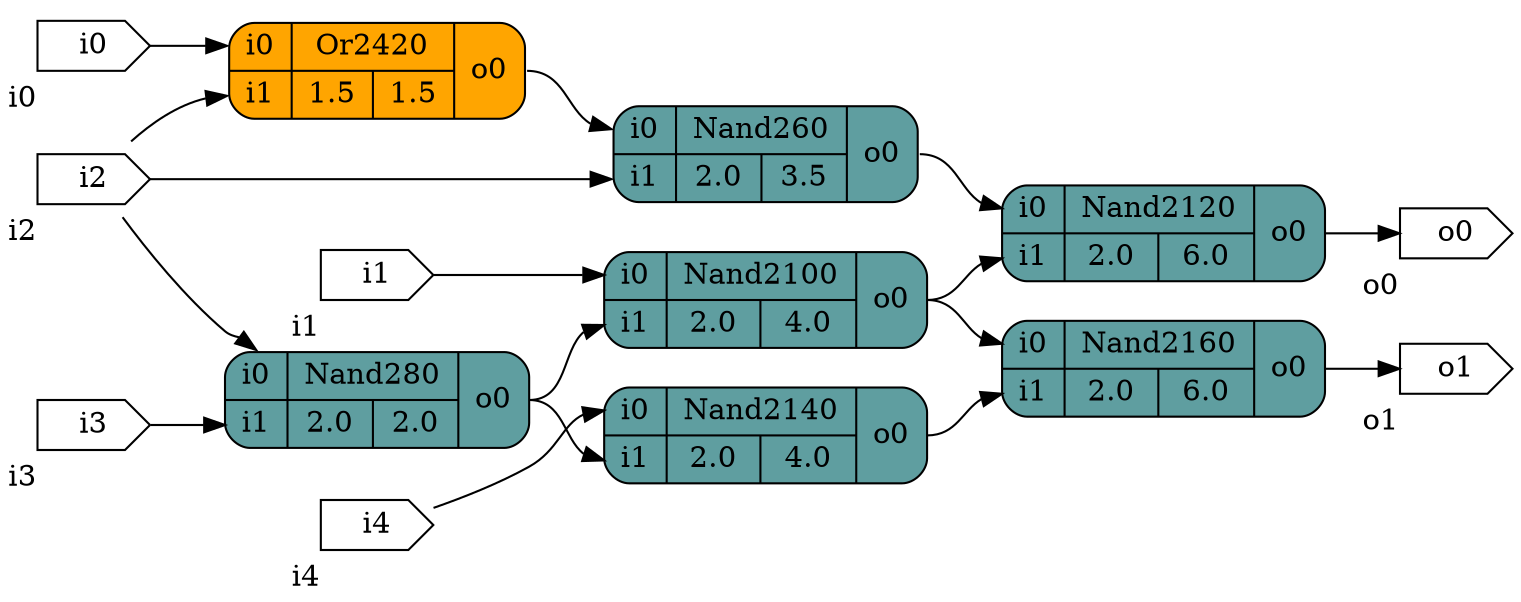 digraph circ_C17_altered {
		graph [rankdir = LR];
		Nand260[shape=record; style="rounded,filled"; fillcolor=cadetblue; label="{{<i0>i0|<i1>i1}|{Nand260|{2.0|3.5}}|{<o0>o0}}"]
		Nand280[shape=record; style="rounded,filled"; fillcolor=cadetblue; label="{{<i0>i0|<i1>i1}|{Nand280|{2.0|2.0}}|{<o0>o0}}"]
		Nand2100[shape=record; style="rounded,filled"; fillcolor=cadetblue; label="{{<i0>i0|<i1>i1}|{Nand2100|{2.0|4.0}}|{<o0>o0}}"]
		Nand2120[shape=record; style="rounded,filled"; fillcolor=cadetblue; label="{{<i0>i0|<i1>i1}|{Nand2120|{2.0|6.0}}|{<o0>o0}}"]
		Nand2140[shape=record; style="rounded,filled"; fillcolor=cadetblue; label="{{<i0>i0|<i1>i1}|{Nand2140|{2.0|4.0}}|{<o0>o0}}"]
		Nand2160[shape=record; style="rounded,filled"; fillcolor=cadetblue; label="{{<i0>i0|<i1>i1}|{Nand2160|{2.0|6.0}}|{<o0>o0}}"]
		Or2420[shape=record; style="rounded,filled"; fillcolor=orange1; label="{{<i0>i0|<i1>i1}|{Or2420|{1.5|1.5}}|{<o0>o0}}"]
		i0[shape=cds,xlabel="i0"]
		i1[shape=cds,xlabel="i1"]
		i2[shape=cds,xlabel="i2"]
		i3[shape=cds,xlabel="i3"]
		i4[shape=cds,xlabel="i4"]
		o0[shape=cds,xlabel="o0"]
		o1[shape=cds,xlabel="o1"]
		i0 -> Or2420:i0;
		i1 -> Nand2100:i0;
		i2 -> Nand260:i1;
		i2 -> Nand280:i0;
		i2 -> Or2420:i1;
		i3 -> Nand280:i1;
		i4 -> Nand2140:i0;
		Nand260:o0 -> Nand2120:i0;
		Nand280:o0 -> Nand2100:i1;
		Nand280:o0 -> Nand2140:i1;
		Nand2100:o0 -> Nand2120:i1;
		Nand2100:o0 -> Nand2160:i0;
		Nand2120:o0 -> o0;
		Nand2140:o0 -> Nand2160:i1;
		Nand2160:o0 -> o1;
		Or2420:o0 -> Nand260:i0;
}
